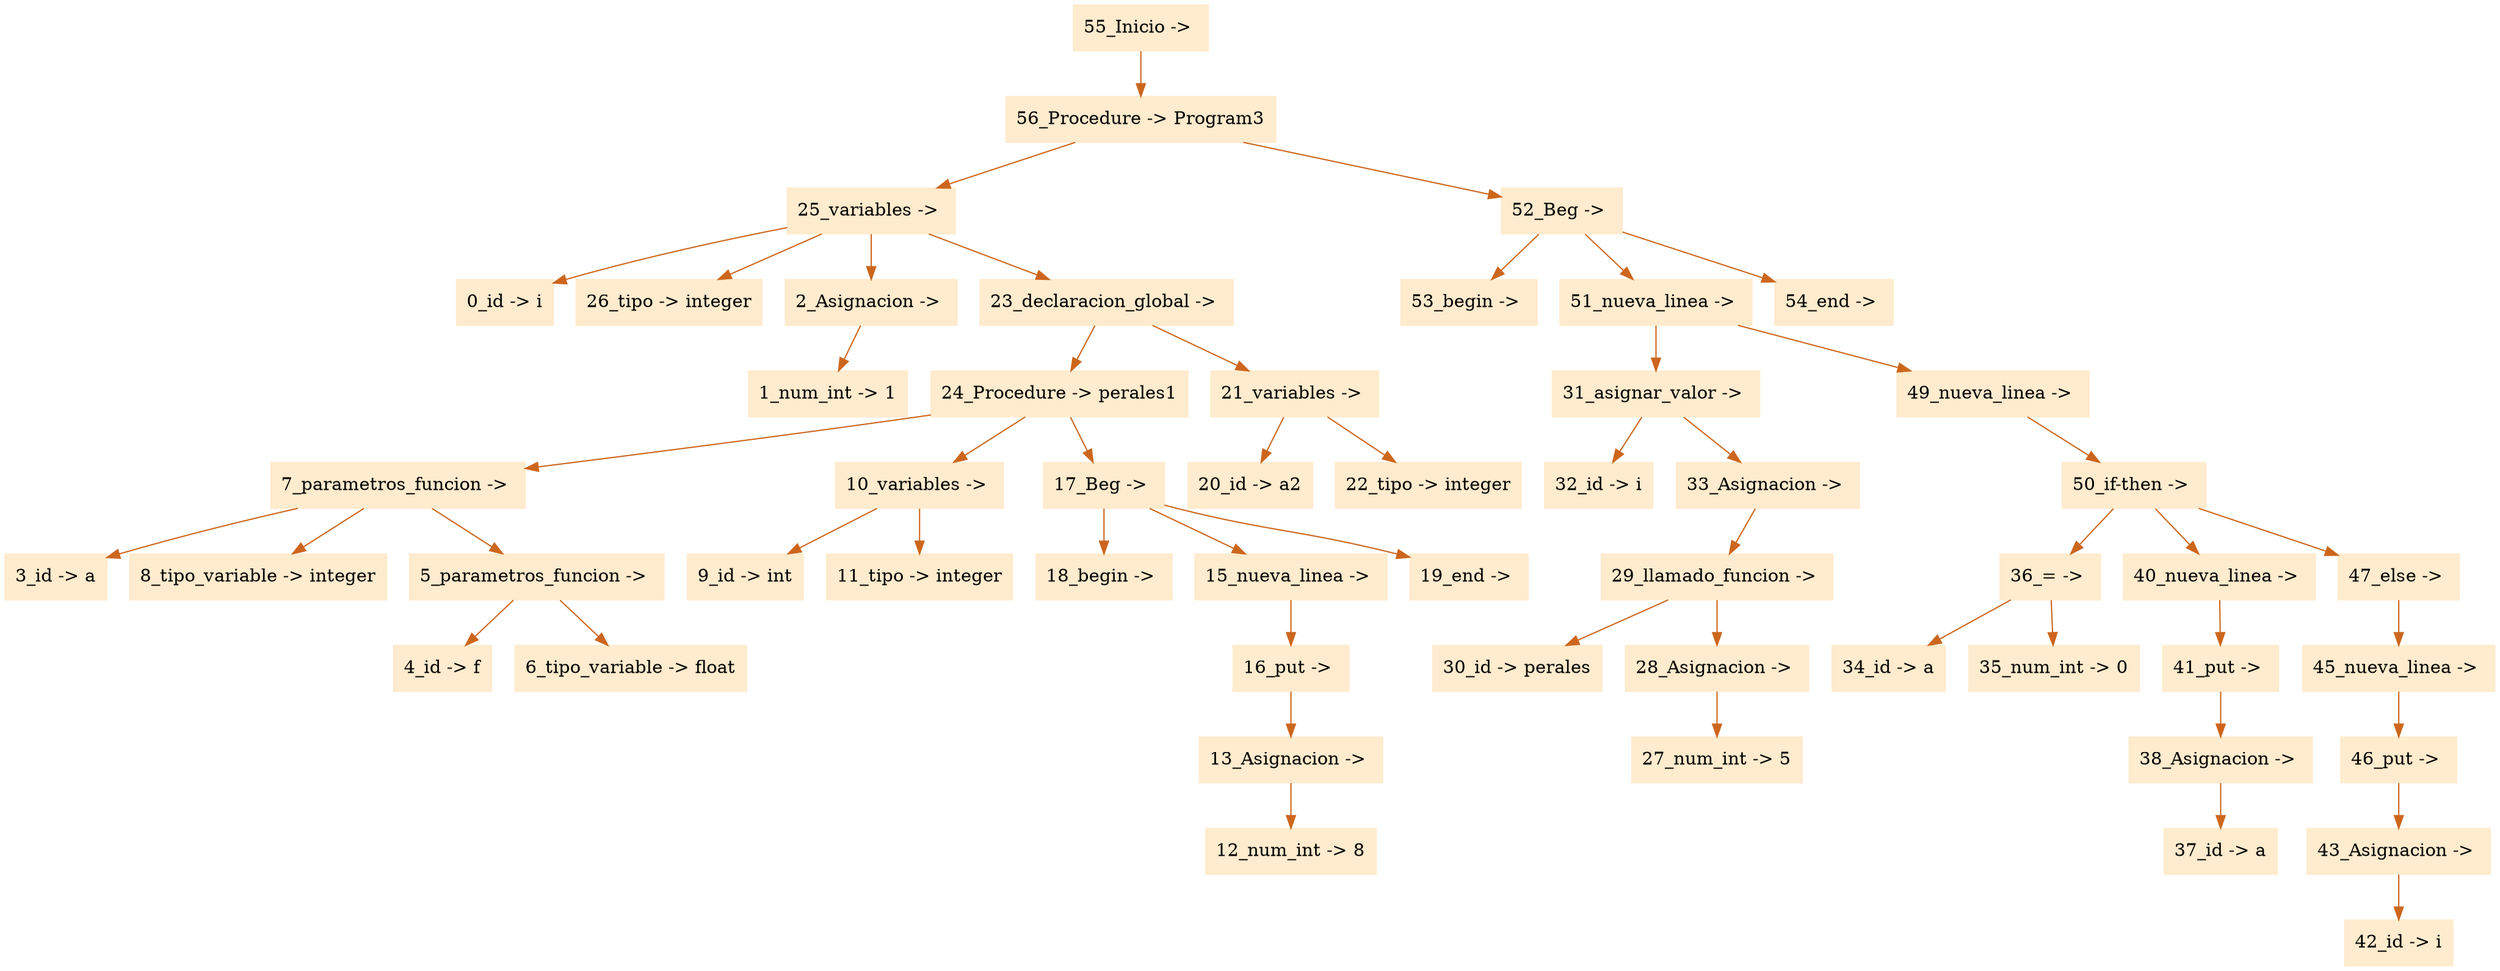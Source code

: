 digraph G {node[shape=box, style=filled, color=blanchedalmond]; edge[color=chocolate3];rankdir=UD 

"55_Inicio -> "->"56_Procedure -> Program3"
"56_Procedure -> Program3"->"25_variables -> "
"25_variables -> "->"0_id -> i"
"25_variables -> "->"26_tipo -> integer"
"25_variables -> "->"2_Asignacion -> "
"2_Asignacion -> "->"1_num_int -> 1"
"25_variables -> "->"23_declaracion_global -> "
"23_declaracion_global -> "->"24_Procedure -> perales1"
"24_Procedure -> perales1"->"7_parametros_funcion -> "
"7_parametros_funcion -> "->"3_id -> a"
"7_parametros_funcion -> "->"8_tipo_variable -> integer"
"7_parametros_funcion -> "->"5_parametros_funcion -> "
"5_parametros_funcion -> "->"4_id -> f"
"5_parametros_funcion -> "->"6_tipo_variable -> float"
"24_Procedure -> perales1"->"10_variables -> "
"10_variables -> "->"9_id -> int"
"10_variables -> "->"11_tipo -> integer"
"24_Procedure -> perales1"->"17_Beg -> "
"17_Beg -> "->"18_begin -> "
"17_Beg -> "->"15_nueva_linea -> "
"15_nueva_linea -> "->"16_put -> "
"16_put -> "->"13_Asignacion -> "
"13_Asignacion -> "->"12_num_int -> 8"
"17_Beg -> "->"19_end -> "
"23_declaracion_global -> "->"21_variables -> "
"21_variables -> "->"20_id -> a2"
"21_variables -> "->"22_tipo -> integer"
"56_Procedure -> Program3"->"52_Beg -> "
"52_Beg -> "->"53_begin -> "
"52_Beg -> "->"51_nueva_linea -> "
"51_nueva_linea -> "->"31_asignar_valor -> "
"31_asignar_valor -> "->"32_id -> i"
"31_asignar_valor -> "->"33_Asignacion -> "
"33_Asignacion -> "->"29_llamado_funcion -> "
"29_llamado_funcion -> "->"30_id -> perales"
"29_llamado_funcion -> "->"28_Asignacion -> "
"28_Asignacion -> "->"27_num_int -> 5"
"51_nueva_linea -> "->"49_nueva_linea -> "
"49_nueva_linea -> "->"50_if-then -> "
"50_if-then -> "->"36_= -> "
"36_= -> "->"34_id -> a"
"36_= -> "->"35_num_int -> 0"
"50_if-then -> "->"40_nueva_linea -> "
"40_nueva_linea -> "->"41_put -> "
"41_put -> "->"38_Asignacion -> "
"38_Asignacion -> "->"37_id -> a"
"50_if-then -> "->"47_else -> "
"47_else -> "->"45_nueva_linea -> "
"45_nueva_linea -> "->"46_put -> "
"46_put -> "->"43_Asignacion -> "
"43_Asignacion -> "->"42_id -> i"
"52_Beg -> "->"54_end -> "


}

